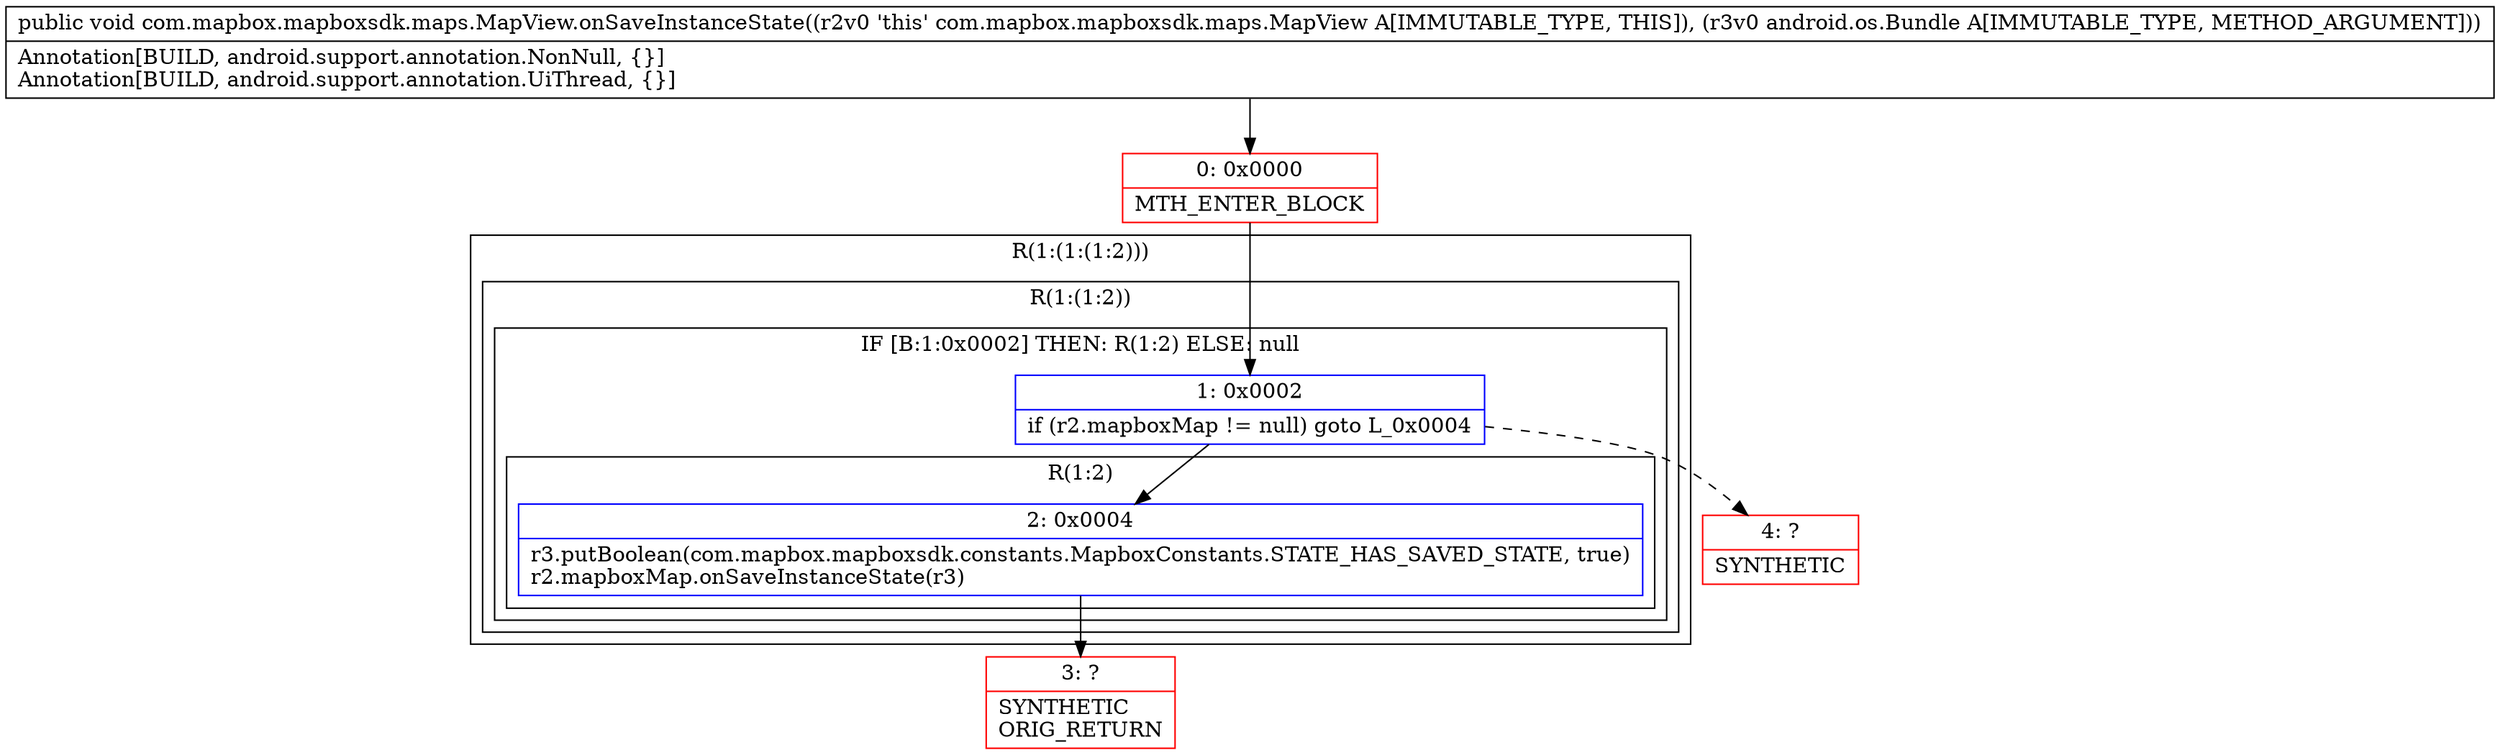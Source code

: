 digraph "CFG forcom.mapbox.mapboxsdk.maps.MapView.onSaveInstanceState(Landroid\/os\/Bundle;)V" {
subgraph cluster_Region_994905485 {
label = "R(1:(1:(1:2)))";
node [shape=record,color=blue];
subgraph cluster_Region_1831948756 {
label = "R(1:(1:2))";
node [shape=record,color=blue];
subgraph cluster_IfRegion_1065040408 {
label = "IF [B:1:0x0002] THEN: R(1:2) ELSE: null";
node [shape=record,color=blue];
Node_1 [shape=record,label="{1\:\ 0x0002|if (r2.mapboxMap != null) goto L_0x0004\l}"];
subgraph cluster_Region_1525134574 {
label = "R(1:2)";
node [shape=record,color=blue];
Node_2 [shape=record,label="{2\:\ 0x0004|r3.putBoolean(com.mapbox.mapboxsdk.constants.MapboxConstants.STATE_HAS_SAVED_STATE, true)\lr2.mapboxMap.onSaveInstanceState(r3)\l}"];
}
}
}
}
Node_0 [shape=record,color=red,label="{0\:\ 0x0000|MTH_ENTER_BLOCK\l}"];
Node_3 [shape=record,color=red,label="{3\:\ ?|SYNTHETIC\lORIG_RETURN\l}"];
Node_4 [shape=record,color=red,label="{4\:\ ?|SYNTHETIC\l}"];
MethodNode[shape=record,label="{public void com.mapbox.mapboxsdk.maps.MapView.onSaveInstanceState((r2v0 'this' com.mapbox.mapboxsdk.maps.MapView A[IMMUTABLE_TYPE, THIS]), (r3v0 android.os.Bundle A[IMMUTABLE_TYPE, METHOD_ARGUMENT]))  | Annotation[BUILD, android.support.annotation.NonNull, \{\}]\lAnnotation[BUILD, android.support.annotation.UiThread, \{\}]\l}"];
MethodNode -> Node_0;
Node_1 -> Node_2;
Node_1 -> Node_4[style=dashed];
Node_2 -> Node_3;
Node_0 -> Node_1;
}

